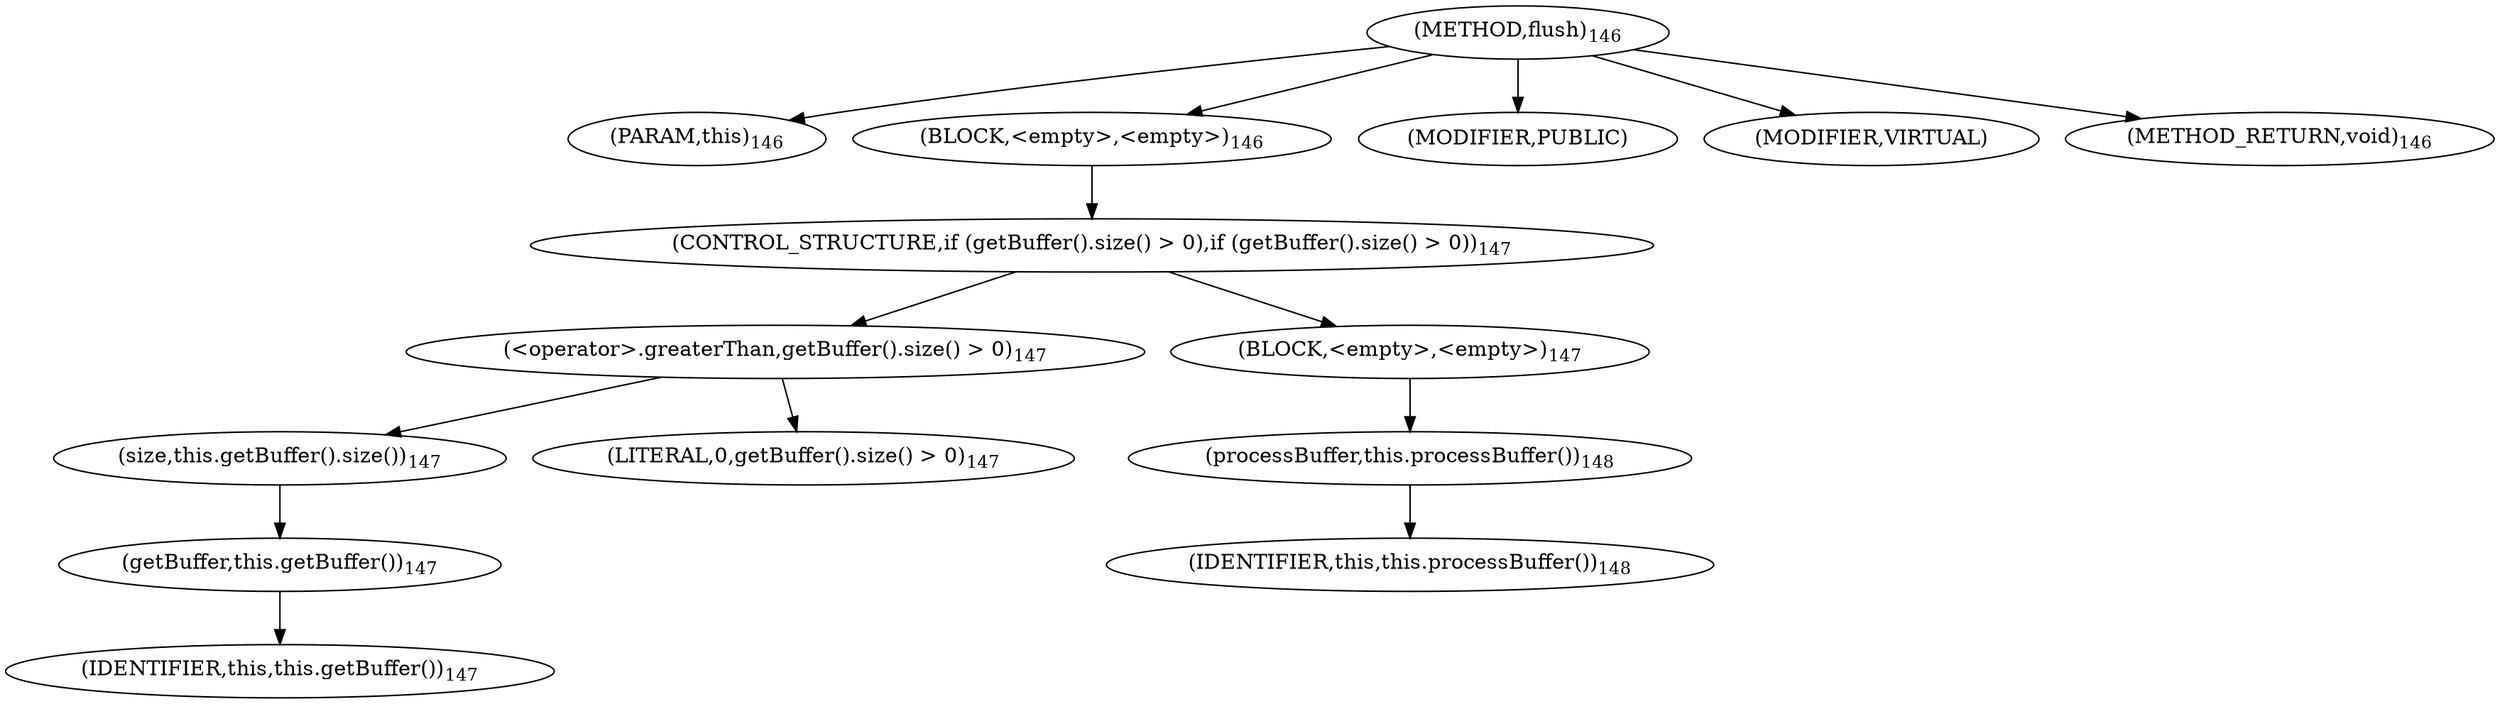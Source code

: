 digraph "flush" {  
"201" [label = <(METHOD,flush)<SUB>146</SUB>> ]
"18" [label = <(PARAM,this)<SUB>146</SUB>> ]
"202" [label = <(BLOCK,&lt;empty&gt;,&lt;empty&gt;)<SUB>146</SUB>> ]
"203" [label = <(CONTROL_STRUCTURE,if (getBuffer().size() &gt; 0),if (getBuffer().size() &gt; 0))<SUB>147</SUB>> ]
"204" [label = <(&lt;operator&gt;.greaterThan,getBuffer().size() &gt; 0)<SUB>147</SUB>> ]
"205" [label = <(size,this.getBuffer().size())<SUB>147</SUB>> ]
"206" [label = <(getBuffer,this.getBuffer())<SUB>147</SUB>> ]
"17" [label = <(IDENTIFIER,this,this.getBuffer())<SUB>147</SUB>> ]
"207" [label = <(LITERAL,0,getBuffer().size() &gt; 0)<SUB>147</SUB>> ]
"208" [label = <(BLOCK,&lt;empty&gt;,&lt;empty&gt;)<SUB>147</SUB>> ]
"209" [label = <(processBuffer,this.processBuffer())<SUB>148</SUB>> ]
"19" [label = <(IDENTIFIER,this,this.processBuffer())<SUB>148</SUB>> ]
"210" [label = <(MODIFIER,PUBLIC)> ]
"211" [label = <(MODIFIER,VIRTUAL)> ]
"212" [label = <(METHOD_RETURN,void)<SUB>146</SUB>> ]
  "201" -> "18" 
  "201" -> "202" 
  "201" -> "210" 
  "201" -> "211" 
  "201" -> "212" 
  "202" -> "203" 
  "203" -> "204" 
  "203" -> "208" 
  "204" -> "205" 
  "204" -> "207" 
  "205" -> "206" 
  "206" -> "17" 
  "208" -> "209" 
  "209" -> "19" 
}
